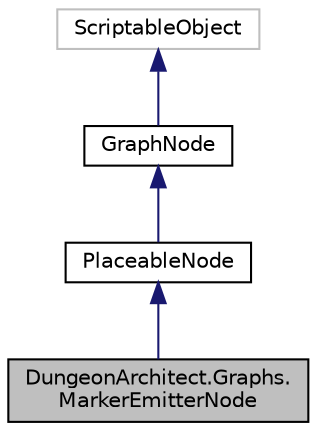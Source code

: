 digraph "DungeonArchitect.Graphs.MarkerEmitterNode"
{
  edge [fontname="Helvetica",fontsize="10",labelfontname="Helvetica",labelfontsize="10"];
  node [fontname="Helvetica",fontsize="10",shape=record];
  Node1 [label="DungeonArchitect.Graphs.\lMarkerEmitterNode",height=0.2,width=0.4,color="black", fillcolor="grey75", style="filled", fontcolor="black"];
  Node2 -> Node1 [dir="back",color="midnightblue",fontsize="10",style="solid",fontname="Helvetica"];
  Node2 [label="PlaceableNode",height=0.2,width=0.4,color="black", fillcolor="white", style="filled",URL="$class_dungeon_architect_1_1_graphs_1_1_placeable_node.html"];
  Node3 -> Node2 [dir="back",color="midnightblue",fontsize="10",style="solid",fontname="Helvetica"];
  Node3 [label="GraphNode",height=0.2,width=0.4,color="black", fillcolor="white", style="filled",URL="$class_dungeon_architect_1_1_graphs_1_1_graph_node.html",tooltip="Represents a graph node in the theme graph. This is the base class for all graph nodes ..."];
  Node4 -> Node3 [dir="back",color="midnightblue",fontsize="10",style="solid",fontname="Helvetica"];
  Node4 [label="ScriptableObject",height=0.2,width=0.4,color="grey75", fillcolor="white", style="filled"];
}
